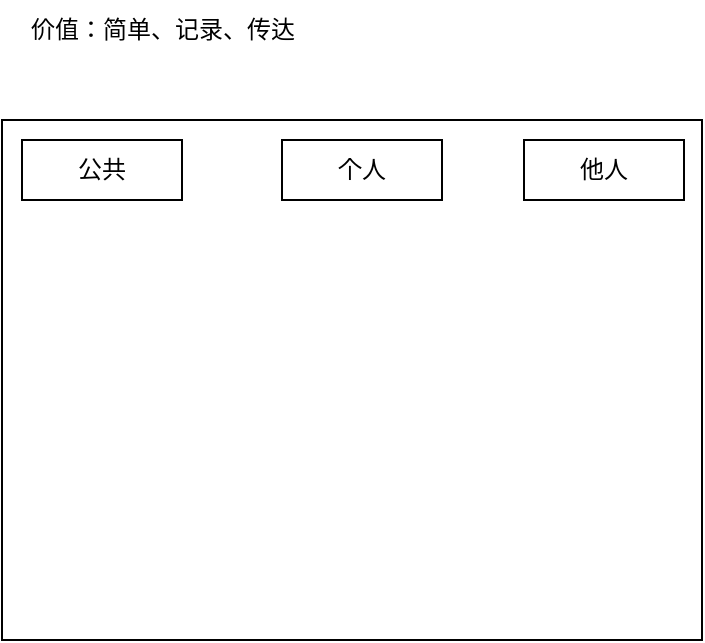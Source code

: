 <mxfile version="24.8.1">
  <diagram name="第 1 页" id="MpIHPAequcxL4frtlHgg">
    <mxGraphModel dx="1242" dy="785" grid="1" gridSize="10" guides="1" tooltips="1" connect="1" arrows="1" fold="1" page="1" pageScale="1" pageWidth="827" pageHeight="1169" math="0" shadow="0">
      <root>
        <mxCell id="0" />
        <mxCell id="1" parent="0" />
        <mxCell id="qnHwdaOveCbN0DN6fGn--1" value="" style="rounded=0;whiteSpace=wrap;html=1;" vertex="1" parent="1">
          <mxGeometry x="250" y="220" width="350" height="260" as="geometry" />
        </mxCell>
        <mxCell id="qnHwdaOveCbN0DN6fGn--2" value="公共" style="whiteSpace=wrap;html=1;" vertex="1" parent="1">
          <mxGeometry x="260" y="230" width="80" height="30" as="geometry" />
        </mxCell>
        <mxCell id="qnHwdaOveCbN0DN6fGn--3" value="价值：简单、记录、传达" style="text;html=1;align=center;verticalAlign=middle;resizable=0;points=[];autosize=1;strokeColor=none;fillColor=none;" vertex="1" parent="1">
          <mxGeometry x="250" y="160" width="160" height="30" as="geometry" />
        </mxCell>
        <mxCell id="qnHwdaOveCbN0DN6fGn--4" value="个人" style="whiteSpace=wrap;html=1;" vertex="1" parent="1">
          <mxGeometry x="390" y="230" width="80" height="30" as="geometry" />
        </mxCell>
        <mxCell id="qnHwdaOveCbN0DN6fGn--5" value="他人" style="whiteSpace=wrap;html=1;" vertex="1" parent="1">
          <mxGeometry x="511" y="230" width="80" height="30" as="geometry" />
        </mxCell>
      </root>
    </mxGraphModel>
  </diagram>
</mxfile>
